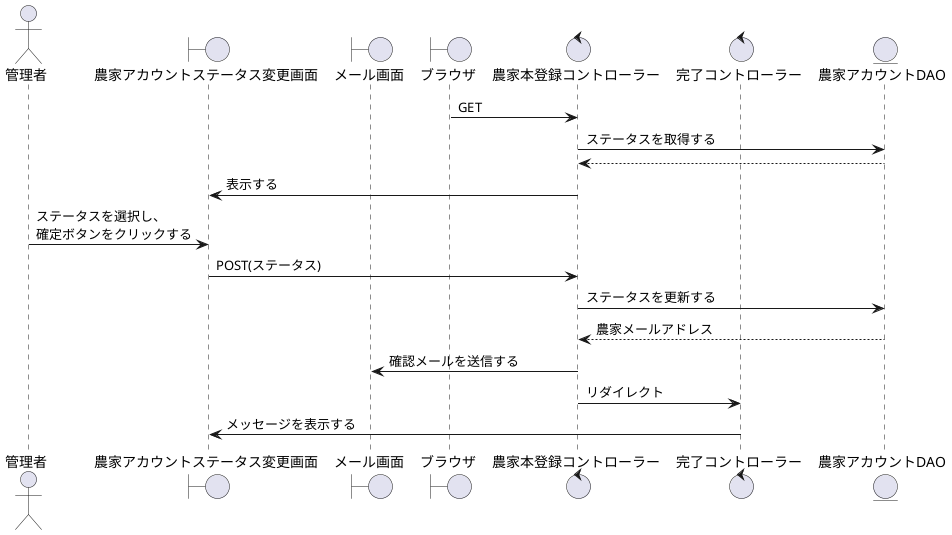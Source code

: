 @startuml 農家アカウントステータス変更

actor    "管理者" as act
boundary "農家アカウントステータス変更画面" as Account_change
boundary "メール画面" as mail
boundary "ブラウザ" as brz
control  "農家本登録コントローラー" as Farmer_c
control  "完了コントローラー" as completion_c
entity   "農家アカウントDAO" as Farmer_account_DAO

'-------------------------------------------------------------------------------------------

brz -> Farmer_c : GET
Farmer_c -> Farmer_account_DAO : ステータスを取得する
Farmer_c <-- Farmer_account_DAO
Account_change <- Farmer_c : 表示する
act -> Account_change : ステータスを選択し、\n確定ボタンをクリックする
Account_change -> Farmer_c : POST(ステータス)
Farmer_c -> Farmer_account_DAO : ステータスを更新する
Farmer_account_DAO --> Farmer_c : 農家メールアドレス
Farmer_c -> mail : 確認メールを送信する
Farmer_c -> completion_c : リダイレクト
completion_c -> Account_change : メッセージを表示する

@enduml

